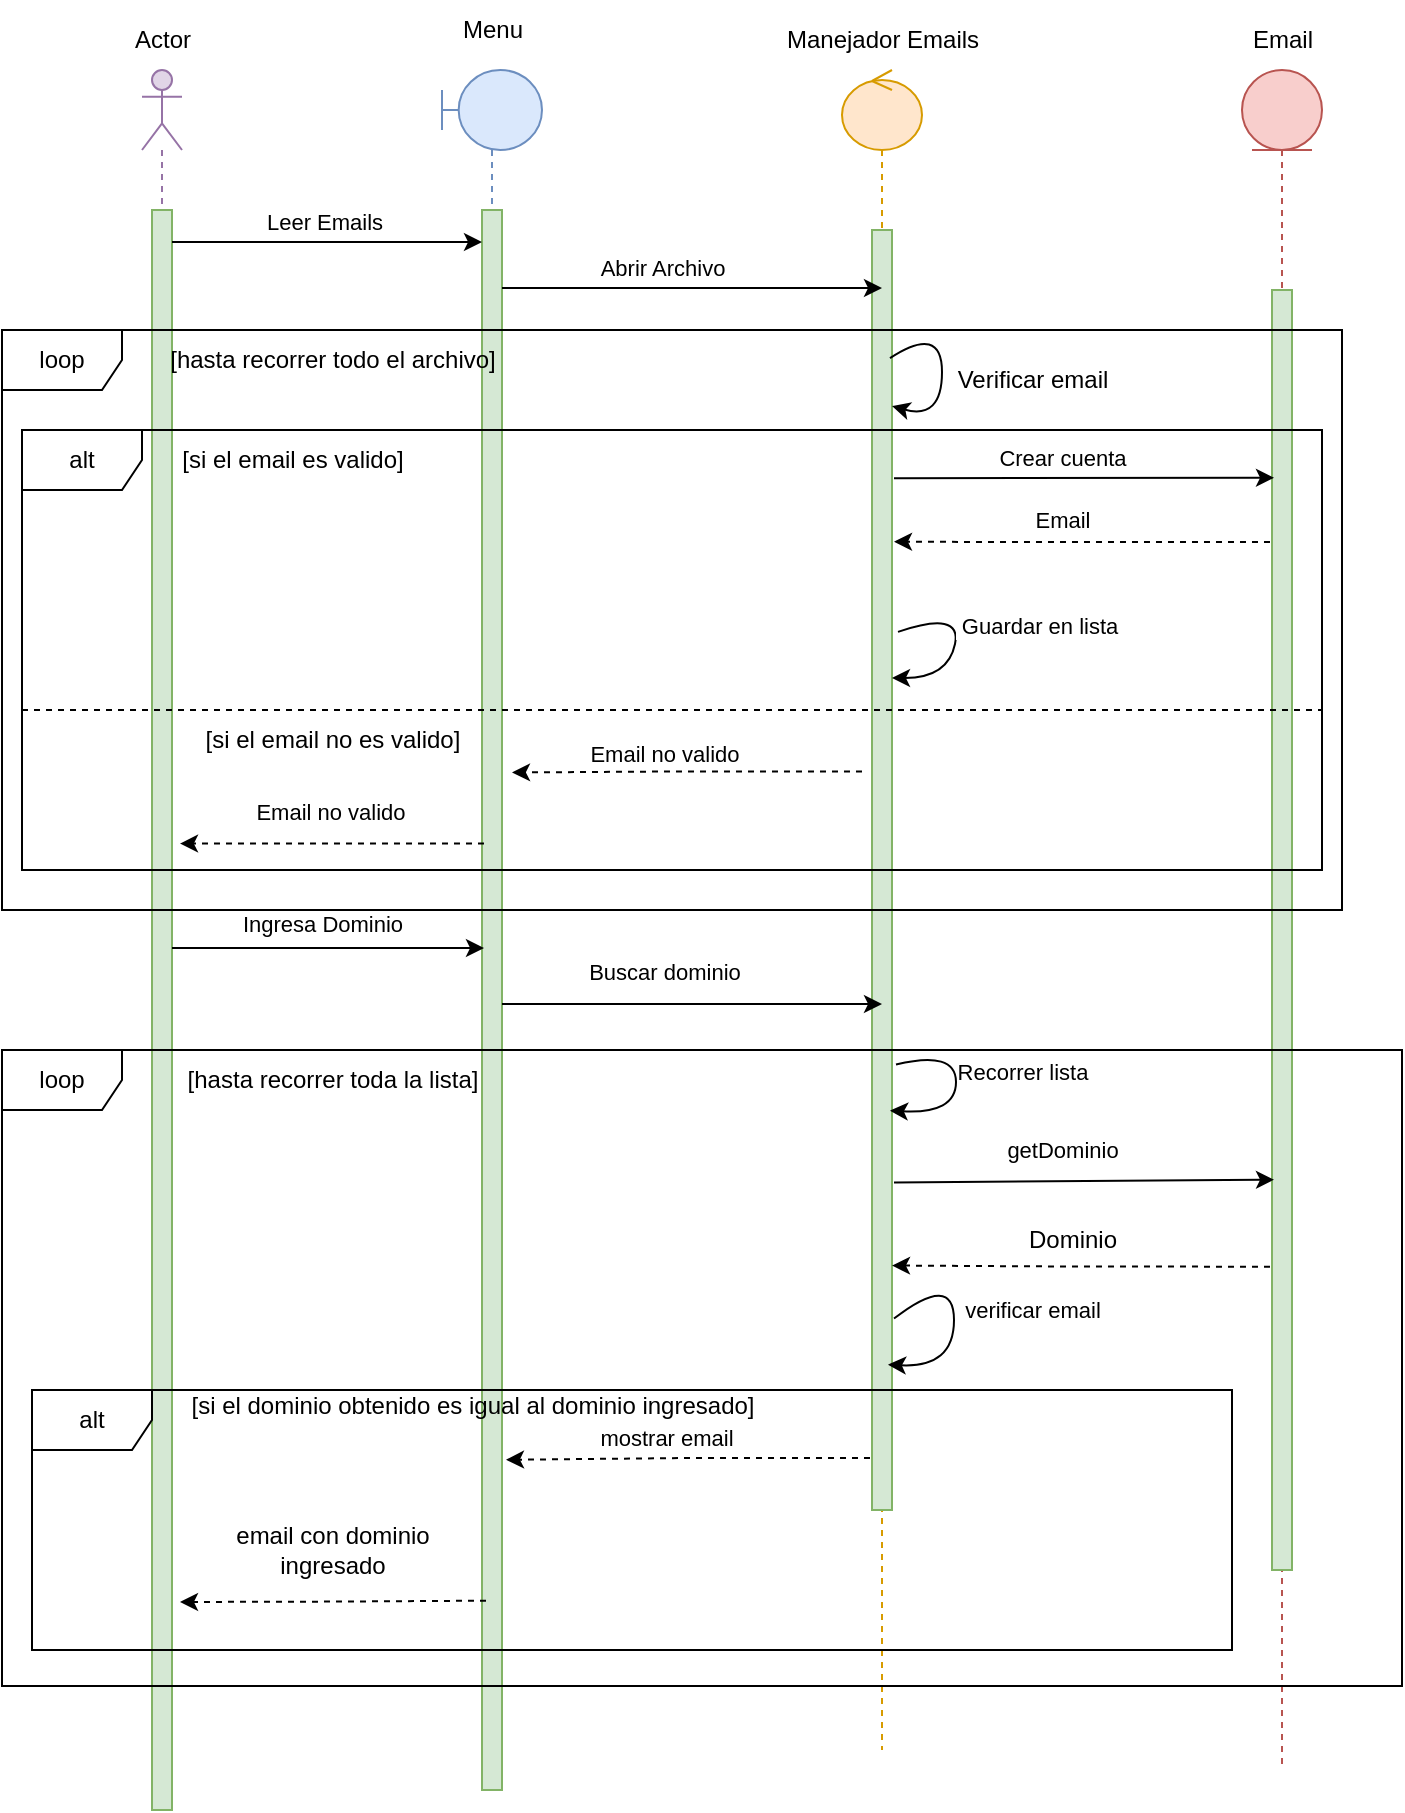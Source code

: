 <mxfile version="20.8.16" type="device"><diagram name="Página-1" id="J77YQgTPxe15v5uCgEuf"><mxGraphModel dx="1941" dy="2994" grid="1" gridSize="10" guides="1" tooltips="1" connect="1" arrows="1" fold="1" page="1" pageScale="1" pageWidth="827" pageHeight="1169" math="0" shadow="0"><root><mxCell id="0"/><mxCell id="1" parent="0"/><mxCell id="5CnMjy3jTLTzaIaOoawf-1" value="" style="shape=umlLifeline;participant=umlActor;perimeter=lifelinePerimeter;whiteSpace=wrap;html=1;container=1;collapsible=0;recursiveResize=0;verticalAlign=top;spacingTop=36;outlineConnect=0;fillColor=#e1d5e7;strokeColor=#9673a6;" vertex="1" parent="1"><mxGeometry x="-710" y="-2285" width="20" height="870" as="geometry"/></mxCell><mxCell id="5CnMjy3jTLTzaIaOoawf-5" value="" style="html=1;points=[];perimeter=orthogonalPerimeter;fillColor=#d5e8d4;strokeColor=#82b366;" vertex="1" parent="5CnMjy3jTLTzaIaOoawf-1"><mxGeometry x="5" y="70" width="10" height="800" as="geometry"/></mxCell><mxCell id="5CnMjy3jTLTzaIaOoawf-2" value="" style="shape=umlLifeline;participant=umlBoundary;perimeter=lifelinePerimeter;whiteSpace=wrap;html=1;container=1;collapsible=0;recursiveResize=0;verticalAlign=top;spacingTop=36;outlineConnect=0;fillColor=#dae8fc;strokeColor=#6c8ebf;" vertex="1" parent="1"><mxGeometry x="-560" y="-2285" width="50" height="860" as="geometry"/></mxCell><mxCell id="5CnMjy3jTLTzaIaOoawf-6" value="" style="html=1;points=[];perimeter=orthogonalPerimeter;fillColor=#d5e8d4;strokeColor=#82b366;" vertex="1" parent="5CnMjy3jTLTzaIaOoawf-2"><mxGeometry x="20" y="70" width="10" height="790" as="geometry"/></mxCell><mxCell id="5CnMjy3jTLTzaIaOoawf-3" value="" style="shape=umlLifeline;participant=umlControl;perimeter=lifelinePerimeter;whiteSpace=wrap;html=1;container=1;collapsible=0;recursiveResize=0;verticalAlign=top;spacingTop=36;outlineConnect=0;fillColor=#ffe6cc;strokeColor=#d79b00;" vertex="1" parent="1"><mxGeometry x="-360" y="-2285" width="40" height="840" as="geometry"/></mxCell><mxCell id="5CnMjy3jTLTzaIaOoawf-7" value="" style="html=1;points=[];perimeter=orthogonalPerimeter;fillColor=#d5e8d4;strokeColor=#82b366;" vertex="1" parent="5CnMjy3jTLTzaIaOoawf-3"><mxGeometry x="15" y="80" width="10" height="640" as="geometry"/></mxCell><mxCell id="5CnMjy3jTLTzaIaOoawf-19" value="" style="curved=1;endArrow=classic;html=1;rounded=0;exitX=0.9;exitY=0.294;exitDx=0;exitDy=0;exitPerimeter=0;entryX=1;entryY=0.444;entryDx=0;entryDy=0;entryPerimeter=0;" edge="1" parent="5CnMjy3jTLTzaIaOoawf-3"><mxGeometry width="50" height="50" relative="1" as="geometry"><mxPoint x="24" y="144.04" as="sourcePoint"/><mxPoint x="25" y="168.04" as="targetPoint"/><Array as="points"><mxPoint x="50" y="127"/><mxPoint x="50" y="175"/></Array></mxGeometry></mxCell><mxCell id="5CnMjy3jTLTzaIaOoawf-28" value="" style="curved=1;endArrow=classic;html=1;rounded=0;exitX=1.3;exitY=0.314;exitDx=0;exitDy=0;exitPerimeter=0;" edge="1" parent="5CnMjy3jTLTzaIaOoawf-3" source="5CnMjy3jTLTzaIaOoawf-7" target="5CnMjy3jTLTzaIaOoawf-7"><mxGeometry width="50" height="50" relative="1" as="geometry"><mxPoint x="30" y="270" as="sourcePoint"/><mxPoint x="30" y="304" as="targetPoint"/><Array as="points"><mxPoint x="60" y="270"/><mxPoint x="53" y="303.96"/></Array></mxGeometry></mxCell><mxCell id="5CnMjy3jTLTzaIaOoawf-30" value="&amp;nbsp;Guardar en lista" style="edgeLabel;html=1;align=center;verticalAlign=middle;resizable=0;points=[];" vertex="1" connectable="0" parent="5CnMjy3jTLTzaIaOoawf-28"><mxGeometry x="0.248" y="1" relative="1" as="geometry"><mxPoint x="41" y="-18" as="offset"/></mxGeometry></mxCell><mxCell id="5CnMjy3jTLTzaIaOoawf-41" value="" style="curved=1;endArrow=classic;html=1;rounded=0;exitX=1.2;exitY=0.652;exitDx=0;exitDy=0;exitPerimeter=0;entryX=0.9;entryY=0.688;entryDx=0;entryDy=0;entryPerimeter=0;" edge="1" parent="5CnMjy3jTLTzaIaOoawf-3" source="5CnMjy3jTLTzaIaOoawf-7" target="5CnMjy3jTLTzaIaOoawf-7"><mxGeometry width="50" height="50" relative="1" as="geometry"><mxPoint x="32" y="499" as="sourcePoint"/><mxPoint x="29" y="522" as="targetPoint"/><Array as="points"><mxPoint x="57" y="490"/><mxPoint x="57" y="522"/></Array></mxGeometry></mxCell><mxCell id="5CnMjy3jTLTzaIaOoawf-42" value="Recorrer lista" style="edgeLabel;html=1;align=center;verticalAlign=middle;resizable=0;points=[];" vertex="1" connectable="0" parent="5CnMjy3jTLTzaIaOoawf-41"><mxGeometry x="0.248" y="1" relative="1" as="geometry"><mxPoint x="32" y="-18" as="offset"/></mxGeometry></mxCell><mxCell id="5CnMjy3jTLTzaIaOoawf-4" value="" style="shape=umlLifeline;participant=umlEntity;perimeter=lifelinePerimeter;whiteSpace=wrap;html=1;container=1;collapsible=0;recursiveResize=0;verticalAlign=top;spacingTop=36;outlineConnect=0;fillColor=#f8cecc;strokeColor=#b85450;" vertex="1" parent="1"><mxGeometry x="-160" y="-2285" width="40" height="850" as="geometry"/></mxCell><mxCell id="5CnMjy3jTLTzaIaOoawf-8" value="" style="html=1;points=[];perimeter=orthogonalPerimeter;fillColor=#d5e8d4;strokeColor=#82b366;" vertex="1" parent="5CnMjy3jTLTzaIaOoawf-4"><mxGeometry x="15" y="110" width="10" height="640" as="geometry"/></mxCell><mxCell id="5CnMjy3jTLTzaIaOoawf-9" value="Actor" style="text;html=1;align=center;verticalAlign=middle;resizable=0;points=[];autosize=1;strokeColor=none;fillColor=none;" vertex="1" parent="1"><mxGeometry x="-725" y="-2315" width="50" height="30" as="geometry"/></mxCell><mxCell id="5CnMjy3jTLTzaIaOoawf-10" value="Menu" style="text;html=1;align=center;verticalAlign=middle;resizable=0;points=[];autosize=1;strokeColor=none;fillColor=none;" vertex="1" parent="1"><mxGeometry x="-560" y="-2320" width="50" height="30" as="geometry"/></mxCell><mxCell id="5CnMjy3jTLTzaIaOoawf-11" value="Manejador Emails" style="text;html=1;align=center;verticalAlign=middle;resizable=0;points=[];autosize=1;strokeColor=none;fillColor=none;" vertex="1" parent="1"><mxGeometry x="-400" y="-2315" width="120" height="30" as="geometry"/></mxCell><mxCell id="5CnMjy3jTLTzaIaOoawf-12" value="Email" style="text;html=1;align=center;verticalAlign=middle;resizable=0;points=[];autosize=1;strokeColor=none;fillColor=none;" vertex="1" parent="1"><mxGeometry x="-165" y="-2315" width="50" height="30" as="geometry"/></mxCell><mxCell id="5CnMjy3jTLTzaIaOoawf-13" style="edgeStyle=orthogonalEdgeStyle;rounded=0;orthogonalLoop=1;jettySize=auto;html=1;exitX=1;exitY=0.02;exitDx=0;exitDy=0;exitPerimeter=0;" edge="1" parent="1" source="5CnMjy3jTLTzaIaOoawf-5"><mxGeometry relative="1" as="geometry"><mxPoint x="-690" y="-2195" as="sourcePoint"/><mxPoint x="-540" y="-2199" as="targetPoint"/></mxGeometry></mxCell><mxCell id="5CnMjy3jTLTzaIaOoawf-14" value="Leer Emails" style="edgeLabel;html=1;align=center;verticalAlign=middle;resizable=0;points=[];" vertex="1" connectable="0" parent="5CnMjy3jTLTzaIaOoawf-13"><mxGeometry x="-0.206" y="2" relative="1" as="geometry"><mxPoint x="14" y="-8" as="offset"/></mxGeometry></mxCell><mxCell id="5CnMjy3jTLTzaIaOoawf-15" style="edgeStyle=orthogonalEdgeStyle;rounded=0;orthogonalLoop=1;jettySize=auto;html=1;entryX=0.5;entryY=0.25;entryDx=0;entryDy=0;entryPerimeter=0;" edge="1" parent="1"><mxGeometry relative="1" as="geometry"><mxPoint x="-530" y="-2176" as="sourcePoint"/><mxPoint x="-340" y="-2176" as="targetPoint"/><Array as="points"><mxPoint x="-480" y="-2176"/><mxPoint x="-480" y="-2176"/></Array></mxGeometry></mxCell><mxCell id="5CnMjy3jTLTzaIaOoawf-16" value="Abrir Archivo" style="edgeLabel;html=1;align=center;verticalAlign=middle;resizable=0;points=[];" vertex="1" connectable="0" parent="5CnMjy3jTLTzaIaOoawf-15"><mxGeometry x="-0.242" relative="1" as="geometry"><mxPoint x="8" y="-10" as="offset"/></mxGeometry></mxCell><mxCell id="5CnMjy3jTLTzaIaOoawf-17" value="alt" style="shape=umlFrame;whiteSpace=wrap;html=1;" vertex="1" parent="1"><mxGeometry x="-770" y="-2105" width="650" height="220" as="geometry"/></mxCell><mxCell id="5CnMjy3jTLTzaIaOoawf-18" value="loop" style="shape=umlFrame;whiteSpace=wrap;html=1;" vertex="1" parent="1"><mxGeometry x="-780" y="-2155" width="670" height="290" as="geometry"/></mxCell><mxCell id="5CnMjy3jTLTzaIaOoawf-20" value="Verificar email" style="text;html=1;align=center;verticalAlign=middle;resizable=0;points=[];autosize=1;strokeColor=none;fillColor=none;" vertex="1" parent="1"><mxGeometry x="-315" y="-2145" width="100" height="30" as="geometry"/></mxCell><mxCell id="5CnMjy3jTLTzaIaOoawf-22" value="" style="endArrow=classic;html=1;rounded=0;exitX=1.1;exitY=0.663;exitDx=0;exitDy=0;exitPerimeter=0;entryX=0.1;entryY=0.33;entryDx=0;entryDy=0;entryPerimeter=0;" edge="1" parent="1"><mxGeometry width="50" height="50" relative="1" as="geometry"><mxPoint x="-334" y="-2080.92" as="sourcePoint"/><mxPoint x="-144" y="-2081.1" as="targetPoint"/></mxGeometry></mxCell><mxCell id="5CnMjy3jTLTzaIaOoawf-23" value="Crear cuenta" style="edgeLabel;html=1;align=center;verticalAlign=middle;resizable=0;points=[];" vertex="1" connectable="0" parent="5CnMjy3jTLTzaIaOoawf-22"><mxGeometry x="-0.168" y="1" relative="1" as="geometry"><mxPoint x="5" y="-9" as="offset"/></mxGeometry></mxCell><mxCell id="5CnMjy3jTLTzaIaOoawf-25" style="edgeStyle=orthogonalEdgeStyle;rounded=0;orthogonalLoop=1;jettySize=auto;html=1;entryX=1.1;entryY=0.471;entryDx=0;entryDy=0;entryPerimeter=0;dashed=1;exitX=-0.1;exitY=0.587;exitDx=0;exitDy=0;exitPerimeter=0;" edge="1" parent="1"><mxGeometry relative="1" as="geometry"><mxPoint x="-146" y="-2048.99" as="sourcePoint"/><mxPoint x="-334" y="-2049.15" as="targetPoint"/><Array as="points"><mxPoint x="-280" y="-2049"/><mxPoint x="-280" y="-2049"/></Array></mxGeometry></mxCell><mxCell id="5CnMjy3jTLTzaIaOoawf-26" value="Email" style="edgeLabel;html=1;align=center;verticalAlign=middle;resizable=0;points=[];" vertex="1" connectable="0" parent="5CnMjy3jTLTzaIaOoawf-25"><mxGeometry x="0.202" y="-3" relative="1" as="geometry"><mxPoint x="9" y="-8" as="offset"/></mxGeometry></mxCell><mxCell id="5CnMjy3jTLTzaIaOoawf-32" style="edgeStyle=orthogonalEdgeStyle;rounded=0;orthogonalLoop=1;jettySize=auto;html=1;entryX=1.5;entryY=0.356;entryDx=0;entryDy=0;entryPerimeter=0;dashed=1;exitX=-0.5;exitY=0.423;exitDx=0;exitDy=0;exitPerimeter=0;" edge="1" parent="1" source="5CnMjy3jTLTzaIaOoawf-7" target="5CnMjy3jTLTzaIaOoawf-6"><mxGeometry relative="1" as="geometry"/></mxCell><mxCell id="5CnMjy3jTLTzaIaOoawf-33" value="Email no valido" style="edgeLabel;html=1;align=center;verticalAlign=middle;resizable=0;points=[];" vertex="1" connectable="0" parent="5CnMjy3jTLTzaIaOoawf-32"><mxGeometry x="0.212" y="-3" relative="1" as="geometry"><mxPoint x="7" y="-6" as="offset"/></mxGeometry></mxCell><mxCell id="5CnMjy3jTLTzaIaOoawf-34" style="edgeStyle=orthogonalEdgeStyle;rounded=0;orthogonalLoop=1;jettySize=auto;html=1;entryX=1.4;entryY=0.396;entryDx=0;entryDy=0;entryPerimeter=0;dashed=1;exitX=0.1;exitY=0.401;exitDx=0;exitDy=0;exitPerimeter=0;" edge="1" parent="1" source="5CnMjy3jTLTzaIaOoawf-6" target="5CnMjy3jTLTzaIaOoawf-5"><mxGeometry relative="1" as="geometry"/></mxCell><mxCell id="5CnMjy3jTLTzaIaOoawf-35" value="Email no valido" style="edgeLabel;html=1;align=center;verticalAlign=middle;resizable=0;points=[];" vertex="1" connectable="0" parent="5CnMjy3jTLTzaIaOoawf-34"><mxGeometry x="0.124" y="-4" relative="1" as="geometry"><mxPoint x="8" y="-12" as="offset"/></mxGeometry></mxCell><mxCell id="5CnMjy3jTLTzaIaOoawf-37" style="edgeStyle=orthogonalEdgeStyle;rounded=0;orthogonalLoop=1;jettySize=auto;html=1;entryX=0.1;entryY=0.85;entryDx=0;entryDy=0;entryPerimeter=0;" edge="1" parent="1"><mxGeometry relative="1" as="geometry"><mxPoint x="-695" y="-1846" as="sourcePoint"/><mxPoint x="-539" y="-1846" as="targetPoint"/><Array as="points"><mxPoint x="-660" y="-1846"/><mxPoint x="-660" y="-1846"/></Array></mxGeometry></mxCell><mxCell id="5CnMjy3jTLTzaIaOoawf-38" value="Ingresa Dominio" style="edgeLabel;html=1;align=center;verticalAlign=middle;resizable=0;points=[];" vertex="1" connectable="0" parent="5CnMjy3jTLTzaIaOoawf-37"><mxGeometry x="-0.179" y="3" relative="1" as="geometry"><mxPoint x="11" y="-9" as="offset"/></mxGeometry></mxCell><mxCell id="5CnMjy3jTLTzaIaOoawf-39" style="edgeStyle=orthogonalEdgeStyle;rounded=0;orthogonalLoop=1;jettySize=auto;html=1;" edge="1" parent="1"><mxGeometry relative="1" as="geometry"><mxPoint x="-530" y="-1818" as="sourcePoint"/><mxPoint x="-340" y="-1818" as="targetPoint"/></mxGeometry></mxCell><mxCell id="5CnMjy3jTLTzaIaOoawf-40" value="Buscar dominio" style="edgeLabel;html=1;align=center;verticalAlign=middle;resizable=0;points=[];" vertex="1" connectable="0" parent="5CnMjy3jTLTzaIaOoawf-39"><mxGeometry x="-0.147" y="4" relative="1" as="geometry"><mxPoint y="-12" as="offset"/></mxGeometry></mxCell><mxCell id="5CnMjy3jTLTzaIaOoawf-43" value="" style="endArrow=classic;html=1;rounded=0;exitX=1.1;exitY=0.752;exitDx=0;exitDy=0;exitPerimeter=0;entryX=0.1;entryY=0.882;entryDx=0;entryDy=0;entryPerimeter=0;" edge="1" parent="1"><mxGeometry width="50" height="50" relative="1" as="geometry"><mxPoint x="-334" y="-1728.72" as="sourcePoint"/><mxPoint x="-144" y="-1730.18" as="targetPoint"/></mxGeometry></mxCell><mxCell id="5CnMjy3jTLTzaIaOoawf-44" value="getDominio" style="edgeLabel;html=1;align=center;verticalAlign=middle;resizable=0;points=[];" vertex="1" connectable="0" parent="5CnMjy3jTLTzaIaOoawf-43"><mxGeometry x="-0.179" y="3" relative="1" as="geometry"><mxPoint x="6" y="-13" as="offset"/></mxGeometry></mxCell><mxCell id="5CnMjy3jTLTzaIaOoawf-46" style="edgeStyle=orthogonalEdgeStyle;rounded=0;orthogonalLoop=1;jettySize=auto;html=1;entryX=1;entryY=0.809;entryDx=0;entryDy=0;entryPerimeter=0;exitX=-0.1;exitY=0.763;exitDx=0;exitDy=0;exitPerimeter=0;dashed=1;" edge="1" parent="1" source="5CnMjy3jTLTzaIaOoawf-8" target="5CnMjy3jTLTzaIaOoawf-7"><mxGeometry relative="1" as="geometry"/></mxCell><mxCell id="5CnMjy3jTLTzaIaOoawf-47" style="edgeStyle=orthogonalEdgeStyle;rounded=0;orthogonalLoop=1;jettySize=auto;html=1;entryX=1.2;entryY=0.691;entryDx=0;entryDy=0;entryPerimeter=0;dashed=1;exitX=-0.1;exitY=0.836;exitDx=0;exitDy=0;exitPerimeter=0;" edge="1" parent="1"><mxGeometry relative="1" as="geometry"><mxPoint x="-346" y="-1590.96" as="sourcePoint"/><mxPoint x="-528" y="-1590.11" as="targetPoint"/><Array as="points"><mxPoint x="-437" y="-1591"/><mxPoint x="-437" y="-1590"/></Array></mxGeometry></mxCell><mxCell id="5CnMjy3jTLTzaIaOoawf-49" value="mostrar email" style="edgeLabel;html=1;align=center;verticalAlign=middle;resizable=0;points=[];" vertex="1" connectable="0" parent="5CnMjy3jTLTzaIaOoawf-47"><mxGeometry x="0.121" y="3" relative="1" as="geometry"><mxPoint y="-13" as="offset"/></mxGeometry></mxCell><mxCell id="5CnMjy3jTLTzaIaOoawf-48" value="Dominio" style="text;html=1;align=center;verticalAlign=middle;resizable=0;points=[];autosize=1;strokeColor=none;fillColor=none;" vertex="1" parent="1"><mxGeometry x="-280" y="-1715" width="70" height="30" as="geometry"/></mxCell><mxCell id="5CnMjy3jTLTzaIaOoawf-50" value="" style="curved=1;endArrow=classic;html=1;rounded=0;exitX=1.2;exitY=0.652;exitDx=0;exitDy=0;exitPerimeter=0;entryX=0.9;entryY=0.688;entryDx=0;entryDy=0;entryPerimeter=0;" edge="1" parent="1"><mxGeometry width="50" height="50" relative="1" as="geometry"><mxPoint x="-334" y="-1660.72" as="sourcePoint"/><mxPoint x="-337" y="-1637.68" as="targetPoint"/><Array as="points"><mxPoint x="-304" y="-1684"/><mxPoint x="-304" y="-1636"/></Array></mxGeometry></mxCell><mxCell id="5CnMjy3jTLTzaIaOoawf-51" value="verificar email" style="edgeLabel;html=1;align=center;verticalAlign=middle;resizable=0;points=[];" vertex="1" connectable="0" parent="5CnMjy3jTLTzaIaOoawf-50"><mxGeometry x="0.248" y="1" relative="1" as="geometry"><mxPoint x="38" y="-18" as="offset"/></mxGeometry></mxCell><mxCell id="5CnMjy3jTLTzaIaOoawf-53" style="edgeStyle=orthogonalEdgeStyle;rounded=0;orthogonalLoop=1;jettySize=auto;html=1;dashed=1;exitX=0.2;exitY=0.846;exitDx=0;exitDy=0;exitPerimeter=0;entryX=1.4;entryY=0.87;entryDx=0;entryDy=0;entryPerimeter=0;" edge="1" parent="1" target="5CnMjy3jTLTzaIaOoawf-5"><mxGeometry relative="1" as="geometry"><mxPoint x="-695" y="-1518.8" as="targetPoint"/><mxPoint x="-538" y="-1519.66" as="sourcePoint"/></mxGeometry></mxCell><mxCell id="5CnMjy3jTLTzaIaOoawf-54" value="[hasta recorrer todo el archivo]" style="text;html=1;align=center;verticalAlign=middle;resizable=0;points=[];autosize=1;strokeColor=none;fillColor=none;" vertex="1" parent="1"><mxGeometry x="-710" y="-2155" width="190" height="30" as="geometry"/></mxCell><mxCell id="5CnMjy3jTLTzaIaOoawf-55" value="[si el email es valido]" style="text;html=1;align=center;verticalAlign=middle;resizable=0;points=[];autosize=1;strokeColor=none;fillColor=none;" vertex="1" parent="1"><mxGeometry x="-700" y="-2105" width="130" height="30" as="geometry"/></mxCell><mxCell id="5CnMjy3jTLTzaIaOoawf-56" value="" style="endArrow=none;dashed=1;html=1;rounded=0;" edge="1" parent="1"><mxGeometry width="50" height="50" relative="1" as="geometry"><mxPoint x="-770" y="-1965" as="sourcePoint"/><mxPoint x="-120" y="-1965" as="targetPoint"/></mxGeometry></mxCell><mxCell id="5CnMjy3jTLTzaIaOoawf-57" value="[si el email no es valido]" style="text;html=1;align=center;verticalAlign=middle;resizable=0;points=[];autosize=1;strokeColor=none;fillColor=none;" vertex="1" parent="1"><mxGeometry x="-690" y="-1965" width="150" height="30" as="geometry"/></mxCell><mxCell id="5CnMjy3jTLTzaIaOoawf-58" value="loop" style="shape=umlFrame;whiteSpace=wrap;html=1;" vertex="1" parent="1"><mxGeometry x="-780" y="-1795" width="700" height="318" as="geometry"/></mxCell><mxCell id="5CnMjy3jTLTzaIaOoawf-59" value="email con dominio &lt;br&gt;ingresado" style="text;html=1;align=center;verticalAlign=middle;resizable=0;points=[];autosize=1;strokeColor=none;fillColor=none;" vertex="1" parent="1"><mxGeometry x="-675" y="-1565" width="120" height="40" as="geometry"/></mxCell><mxCell id="5CnMjy3jTLTzaIaOoawf-60" value="[hasta recorrer toda la lista]" style="text;html=1;align=center;verticalAlign=middle;resizable=0;points=[];autosize=1;strokeColor=none;fillColor=none;" vertex="1" parent="1"><mxGeometry x="-700" y="-1795" width="170" height="30" as="geometry"/></mxCell><mxCell id="5CnMjy3jTLTzaIaOoawf-62" value="alt" style="shape=umlFrame;whiteSpace=wrap;html=1;" vertex="1" parent="1"><mxGeometry x="-765" y="-1625" width="600" height="130" as="geometry"/></mxCell><mxCell id="5CnMjy3jTLTzaIaOoawf-63" value="[si el dominio obtenido es igual al dominio ingresado]" style="text;html=1;align=center;verticalAlign=middle;resizable=0;points=[];autosize=1;strokeColor=none;fillColor=none;" vertex="1" parent="1"><mxGeometry x="-700" y="-1632" width="310" height="30" as="geometry"/></mxCell></root></mxGraphModel></diagram></mxfile>